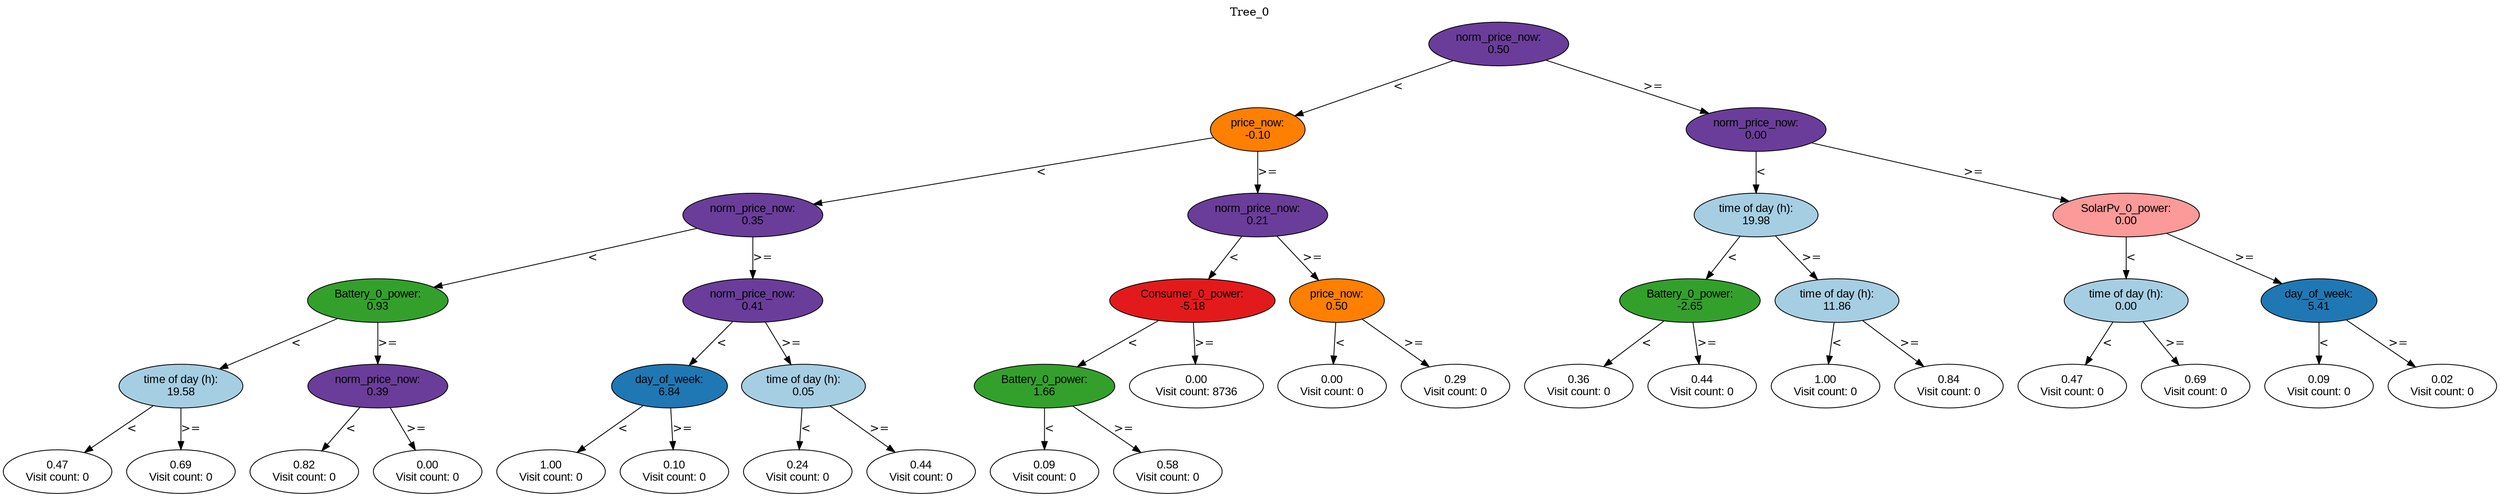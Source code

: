 digraph BST {
    node [fontname="Arial" style=filled colorscheme=paired12];
    0 [ label = "norm_price_now:
0.50" fillcolor=10];
    1 [ label = "price_now:
-0.10" fillcolor=8];
    2 [ label = "norm_price_now:
0.35" fillcolor=10];
    3 [ label = "Battery_0_power:
0.93" fillcolor=4];
    4 [ label = "time of day (h):
19.58" fillcolor=1];
    5 [ label = "0.47
Visit count: 0" fillcolor=white];
    6 [ label = "0.69
Visit count: 0" fillcolor=white];
    7 [ label = "norm_price_now:
0.39" fillcolor=10];
    8 [ label = "0.82
Visit count: 0" fillcolor=white];
    9 [ label = "0.00
Visit count: 0" fillcolor=white];
    10 [ label = "norm_price_now:
0.41" fillcolor=10];
    11 [ label = "day_of_week:
6.84" fillcolor=2];
    12 [ label = "1.00
Visit count: 0" fillcolor=white];
    13 [ label = "0.10
Visit count: 0" fillcolor=white];
    14 [ label = "time of day (h):
0.05" fillcolor=1];
    15 [ label = "0.24
Visit count: 0" fillcolor=white];
    16 [ label = "0.44
Visit count: 0" fillcolor=white];
    17 [ label = "norm_price_now:
0.21" fillcolor=10];
    18 [ label = "Consumer_0_power:
-5.18" fillcolor=6];
    19 [ label = "Battery_0_power:
1.66" fillcolor=4];
    20 [ label = "0.09
Visit count: 0" fillcolor=white];
    21 [ label = "0.58
Visit count: 0" fillcolor=white];
    22 [ label = "0.00
Visit count: 8736" fillcolor=white];
    23 [ label = "price_now:
0.50" fillcolor=8];
    24 [ label = "0.00
Visit count: 0" fillcolor=white];
    25 [ label = "0.29
Visit count: 0" fillcolor=white];
    26 [ label = "norm_price_now:
0.00" fillcolor=10];
    27 [ label = "time of day (h):
19.98" fillcolor=1];
    28 [ label = "Battery_0_power:
-2.65" fillcolor=4];
    29 [ label = "0.36
Visit count: 0" fillcolor=white];
    30 [ label = "0.44
Visit count: 0" fillcolor=white];
    31 [ label = "time of day (h):
11.86" fillcolor=1];
    32 [ label = "1.00
Visit count: 0" fillcolor=white];
    33 [ label = "0.84
Visit count: 0" fillcolor=white];
    34 [ label = "SolarPv_0_power:
0.00" fillcolor=5];
    35 [ label = "time of day (h):
0.00" fillcolor=1];
    36 [ label = "0.47
Visit count: 0" fillcolor=white];
    37 [ label = "0.69
Visit count: 0" fillcolor=white];
    38 [ label = "day_of_week:
5.41" fillcolor=2];
    39 [ label = "0.09
Visit count: 0" fillcolor=white];
    40 [ label = "0.02
Visit count: 0" fillcolor=white];

    0  -> 1[ label = "<"];
    0  -> 26[ label = ">="];
    1  -> 2[ label = "<"];
    1  -> 17[ label = ">="];
    2  -> 3[ label = "<"];
    2  -> 10[ label = ">="];
    3  -> 4[ label = "<"];
    3  -> 7[ label = ">="];
    4  -> 5[ label = "<"];
    4  -> 6[ label = ">="];
    7  -> 8[ label = "<"];
    7  -> 9[ label = ">="];
    10  -> 11[ label = "<"];
    10  -> 14[ label = ">="];
    11  -> 12[ label = "<"];
    11  -> 13[ label = ">="];
    14  -> 15[ label = "<"];
    14  -> 16[ label = ">="];
    17  -> 18[ label = "<"];
    17  -> 23[ label = ">="];
    18  -> 19[ label = "<"];
    18  -> 22[ label = ">="];
    19  -> 20[ label = "<"];
    19  -> 21[ label = ">="];
    23  -> 24[ label = "<"];
    23  -> 25[ label = ">="];
    26  -> 27[ label = "<"];
    26  -> 34[ label = ">="];
    27  -> 28[ label = "<"];
    27  -> 31[ label = ">="];
    28  -> 29[ label = "<"];
    28  -> 30[ label = ">="];
    31  -> 32[ label = "<"];
    31  -> 33[ label = ">="];
    34  -> 35[ label = "<"];
    34  -> 38[ label = ">="];
    35  -> 36[ label = "<"];
    35  -> 37[ label = ">="];
    38  -> 39[ label = "<"];
    38  -> 40[ label = ">="];

    labelloc="t";
    label="Tree_0";
}